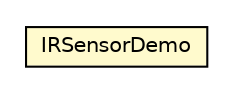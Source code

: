 #!/usr/local/bin/dot
#
# Class diagram 
# Generated by UMLGraph version R5_6 (http://www.umlgraph.org/)
#

digraph G {
	edge [fontname="Helvetica",fontsize=10,labelfontname="Helvetica",labelfontsize=10];
	node [fontname="Helvetica",fontsize=10,shape=plaintext];
	nodesep=0.25;
	ranksep=0.5;
	// examples.hardware.sensors.ev3.IRSensorDemo
	c7141 [label=<<table title="examples.hardware.sensors.ev3.IRSensorDemo" border="0" cellborder="1" cellspacing="0" cellpadding="2" port="p" bgcolor="lemonChiffon" href="./IRSensorDemo.html">
		<tr><td><table border="0" cellspacing="0" cellpadding="1">
<tr><td align="center" balign="center"> IRSensorDemo </td></tr>
		</table></td></tr>
		</table>>, URL="./IRSensorDemo.html", fontname="Helvetica", fontcolor="black", fontsize=10.0];
}

